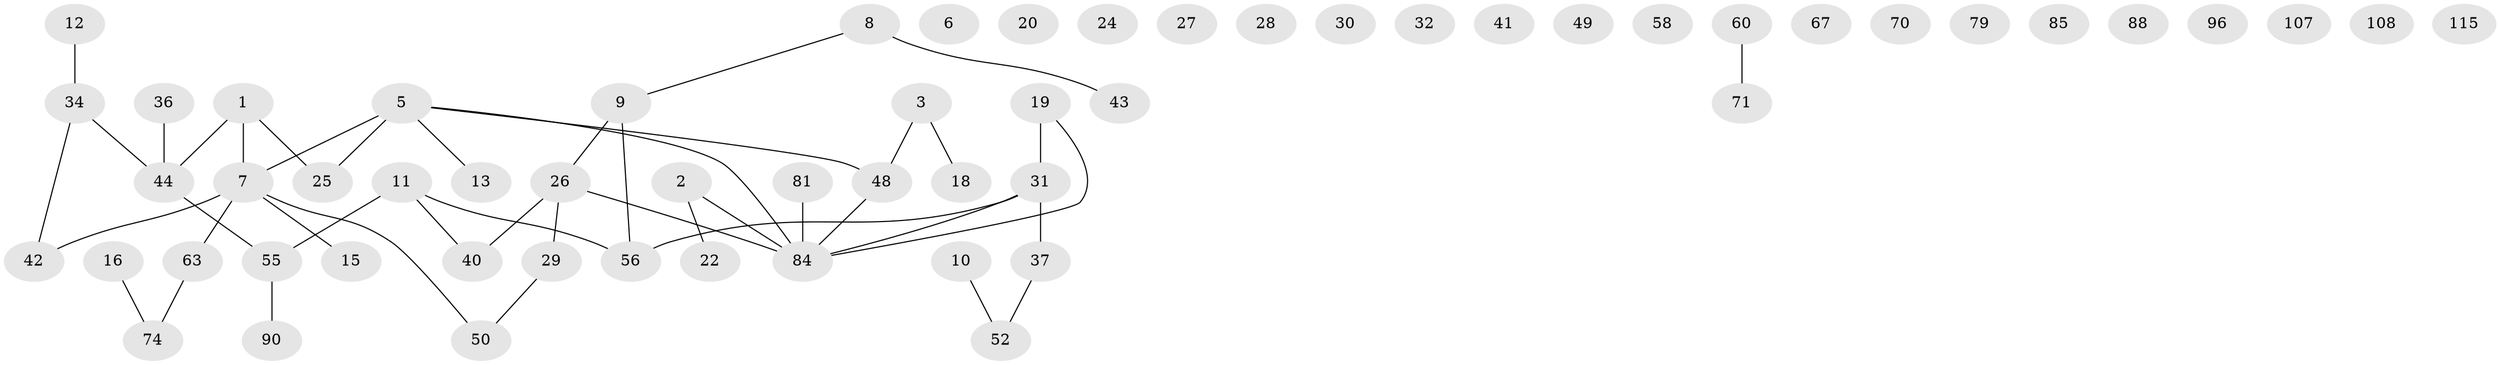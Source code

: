 // original degree distribution, {2: 0.3652173913043478, 1: 0.22608695652173913, 0: 0.1565217391304348, 4: 0.06086956521739131, 3: 0.1826086956521739, 5: 0.008695652173913044}
// Generated by graph-tools (version 1.1) at 2025/16/03/04/25 18:16:29]
// undirected, 58 vertices, 45 edges
graph export_dot {
graph [start="1"]
  node [color=gray90,style=filled];
  1 [super="+4+59"];
  2 [super="+66"];
  3 [super="+35+54"];
  5 [super="+14"];
  6;
  7 [super="+33+51"];
  8 [super="+73"];
  9 [super="+21+106"];
  10 [super="+23+80"];
  11 [super="+100+78"];
  12 [super="+39"];
  13 [super="+111+17"];
  15;
  16 [super="+77+47"];
  18;
  19 [super="+62"];
  20;
  22;
  24;
  25 [super="+38"];
  26 [super="+46"];
  27;
  28;
  29 [super="+97+98"];
  30;
  31 [super="+104+64"];
  32;
  34 [super="+75"];
  36;
  37;
  40 [super="+61+86+53"];
  41 [super="+102"];
  42;
  43;
  44 [super="+45"];
  48 [super="+91"];
  49;
  50 [super="+95"];
  52 [super="+65"];
  55 [super="+113"];
  56 [super="+68"];
  58;
  60;
  63 [super="+105"];
  67;
  70;
  71 [super="+72"];
  74;
  79;
  81;
  84 [super="+94"];
  85;
  88;
  90;
  96;
  107;
  108;
  115;
  1 -- 44;
  1 -- 25;
  1 -- 7;
  2 -- 84;
  2 -- 22;
  3 -- 48;
  3 -- 18;
  5 -- 84;
  5 -- 48;
  5 -- 7;
  5 -- 25 [weight=2];
  5 -- 13;
  7 -- 63;
  7 -- 50;
  7 -- 42;
  7 -- 15;
  8 -- 43;
  8 -- 9;
  9 -- 56;
  9 -- 26;
  10 -- 52;
  11 -- 56;
  11 -- 40;
  11 -- 55;
  12 -- 34;
  16 -- 74;
  19 -- 84;
  19 -- 31;
  26 -- 84;
  26 -- 40;
  26 -- 29;
  29 -- 50;
  31 -- 56;
  31 -- 84;
  31 -- 37;
  34 -- 42;
  34 -- 44;
  36 -- 44;
  37 -- 52;
  44 -- 55;
  48 -- 84;
  55 -- 90;
  60 -- 71;
  63 -- 74;
  81 -- 84;
}
